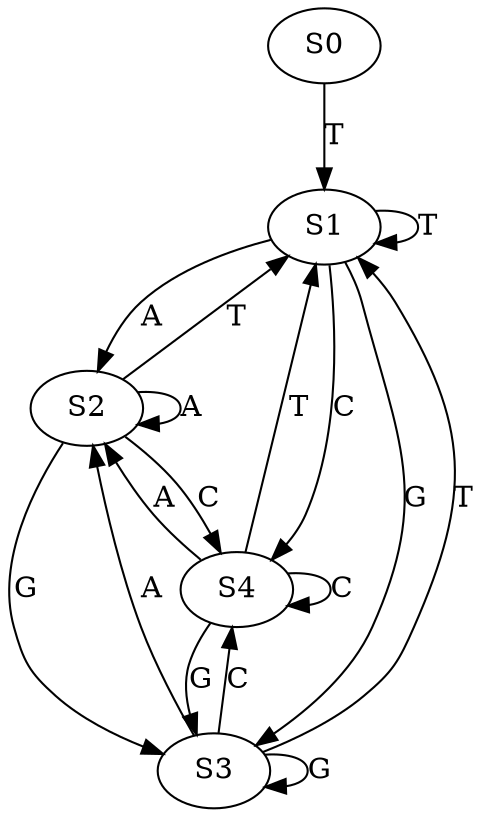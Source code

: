 strict digraph  {
	S0 -> S1 [ label = T ];
	S1 -> S2 [ label = A ];
	S1 -> S3 [ label = G ];
	S1 -> S4 [ label = C ];
	S1 -> S1 [ label = T ];
	S2 -> S3 [ label = G ];
	S2 -> S1 [ label = T ];
	S2 -> S2 [ label = A ];
	S2 -> S4 [ label = C ];
	S3 -> S1 [ label = T ];
	S3 -> S2 [ label = A ];
	S3 -> S3 [ label = G ];
	S3 -> S4 [ label = C ];
	S4 -> S1 [ label = T ];
	S4 -> S2 [ label = A ];
	S4 -> S3 [ label = G ];
	S4 -> S4 [ label = C ];
}
